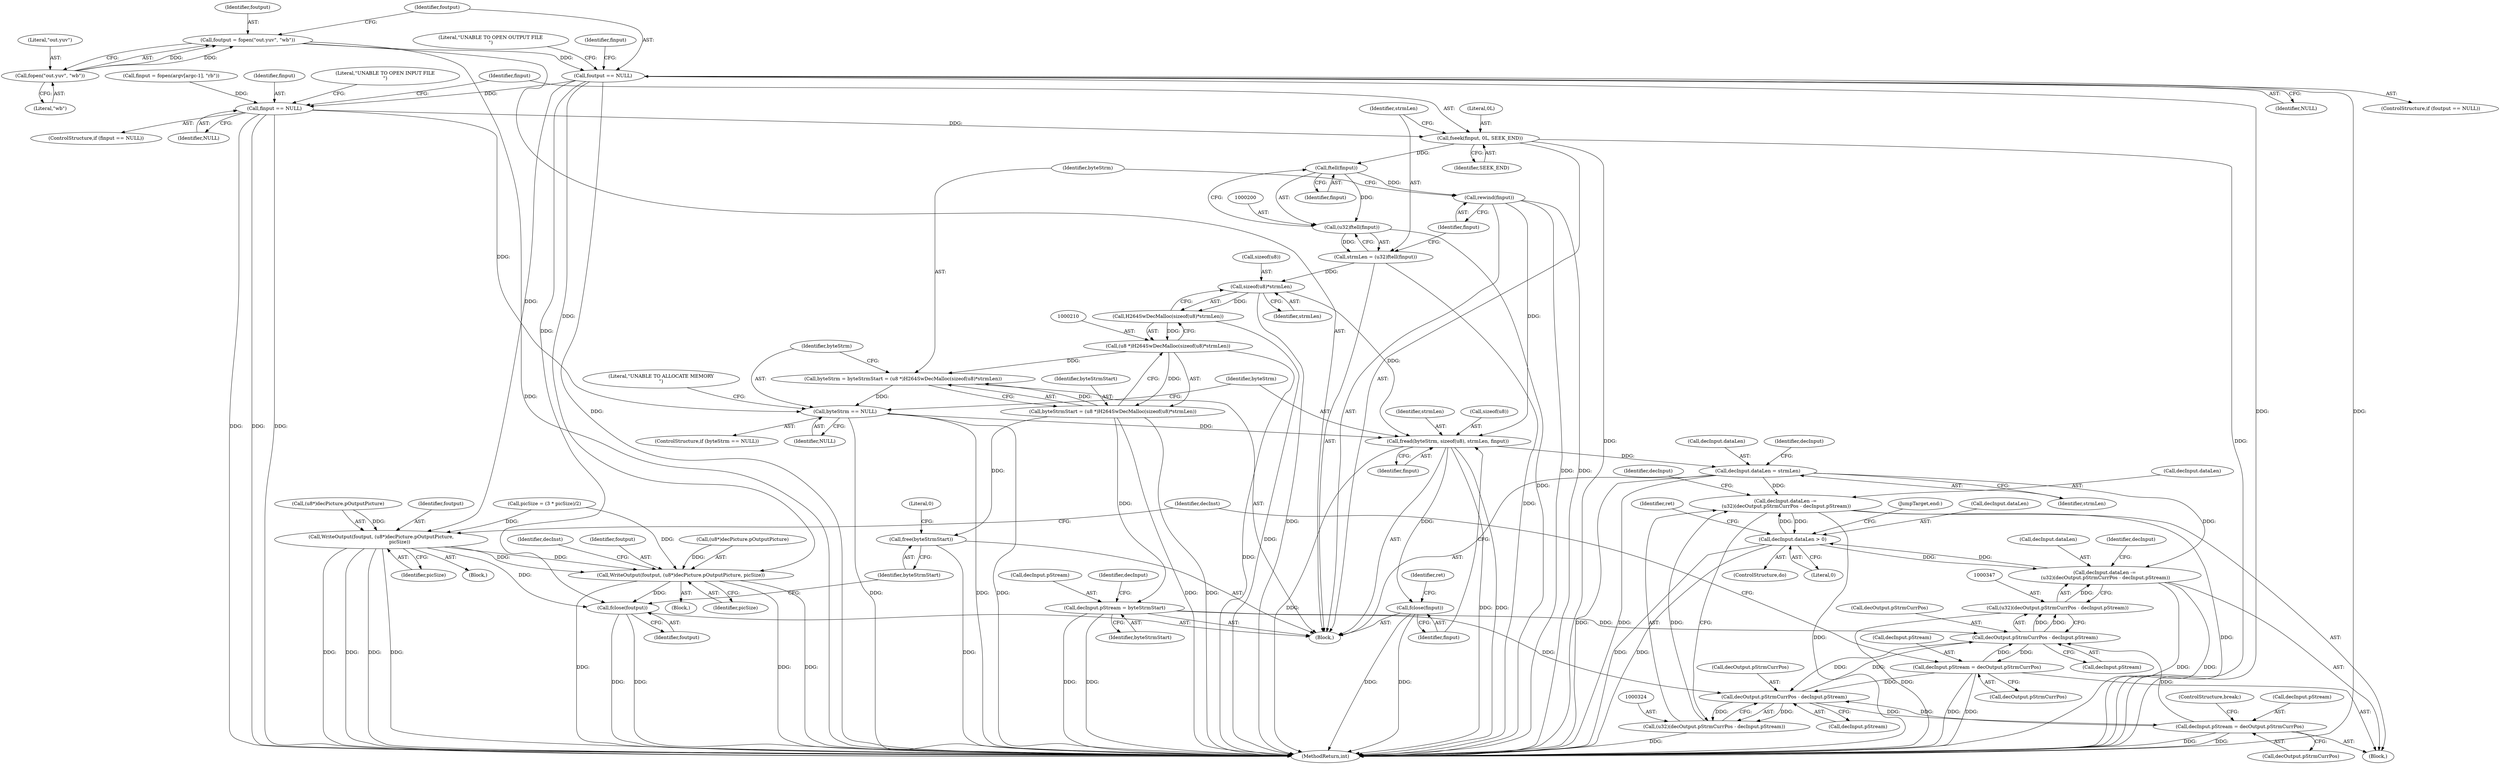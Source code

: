 digraph "0_Android_2b6f22dc64d456471a1dc6df09d515771d1427c8_1@API" {
"1000159" [label="(Call,foutput = fopen(\"out.yuv\", \"wb\"))"];
"1000161" [label="(Call,fopen(\"out.yuv\", \"wb\"))"];
"1000165" [label="(Call,foutput == NULL)"];
"1000184" [label="(Call,finput == NULL)"];
"1000193" [label="(Call,fseek(finput, 0L, SEEK_END))"];
"1000201" [label="(Call,ftell(finput))"];
"1000199" [label="(Call,(u32)ftell(finput))"];
"1000197" [label="(Call,strmLen = (u32)ftell(finput))"];
"1000212" [label="(Call,sizeof(u8)*strmLen)"];
"1000211" [label="(Call,H264SwDecMalloc(sizeof(u8)*strmLen))"];
"1000209" [label="(Call,(u8 *)H264SwDecMalloc(sizeof(u8)*strmLen))"];
"1000205" [label="(Call,byteStrm = byteStrmStart = (u8 *)H264SwDecMalloc(sizeof(u8)*strmLen))"];
"1000217" [label="(Call,byteStrm == NULL)"];
"1000226" [label="(Call,fread(byteStrm, sizeof(u8), strmLen, finput))"];
"1000232" [label="(Call,fclose(finput))"];
"1000255" [label="(Call,decInput.dataLen = strmLen)"];
"1000319" [label="(Call,decInput.dataLen -=\n (u32)(decOutput.pStrmCurrPos - decInput.pStream))"];
"1000406" [label="(Call,decInput.dataLen > 0)"];
"1000342" [label="(Call,decInput.dataLen -=\n (u32)(decOutput.pStrmCurrPos - decInput.pStream))"];
"1000207" [label="(Call,byteStrmStart = (u8 *)H264SwDecMalloc(sizeof(u8)*strmLen))"];
"1000250" [label="(Call,decInput.pStream = byteStrmStart)"];
"1000325" [label="(Call,decOutput.pStrmCurrPos - decInput.pStream)"];
"1000323" [label="(Call,(u32)(decOutput.pStrmCurrPos - decInput.pStream))"];
"1000332" [label="(Call,decInput.pStream = decOutput.pStrmCurrPos)"];
"1000348" [label="(Call,decOutput.pStrmCurrPos - decInput.pStream)"];
"1000346" [label="(Call,(u32)(decOutput.pStrmCurrPos - decInput.pStream))"];
"1000355" [label="(Call,decInput.pStream = decOutput.pStrmCurrPos)"];
"1000449" [label="(Call,free(byteStrmStart))"];
"1000203" [label="(Call,rewind(finput))"];
"1000387" [label="(Call,WriteOutput(foutput, (u8*)decPicture.pOutputPicture,\n                        picSize))"];
"1000437" [label="(Call,WriteOutput(foutput, (u8*)decPicture.pOutputPicture, picSize))"];
"1000447" [label="(Call,fclose(foutput))"];
"1000227" [label="(Identifier,byteStrm)"];
"1000204" [label="(Identifier,finput)"];
"1000438" [label="(Identifier,foutput)"];
"1000388" [label="(Identifier,foutput)"];
"1000226" [label="(Call,fread(byteStrm, sizeof(u8), strmLen, finput))"];
"1000359" [label="(Call,decOutput.pStrmCurrPos)"];
"1000420" [label="(Block,)"];
"1000203" [label="(Call,rewind(finput))"];
"1000406" [label="(Call,decInput.dataLen > 0)"];
"1000166" [label="(Identifier,foutput)"];
"1000257" [label="(Identifier,decInput)"];
"1000357" [label="(Identifier,decInput)"];
"1000250" [label="(Call,decInput.pStream = byteStrmStart)"];
"1000183" [label="(ControlStructure,if (finput == NULL))"];
"1000201" [label="(Call,ftell(finput))"];
"1000213" [label="(Call,sizeof(u8))"];
"1000233" [label="(Identifier,finput)"];
"1000332" [label="(Call,decInput.pStream = decOutput.pStrmCurrPos)"];
"1000175" [label="(Identifier,finput)"];
"1000450" [label="(Identifier,byteStrmStart)"];
"1000132" [label="(Block,)"];
"1000268" [label="(ControlStructure,do)"];
"1000325" [label="(Call,decOutput.pStrmCurrPos - decInput.pStream)"];
"1000355" [label="(Call,decInput.pStream = decOutput.pStrmCurrPos)"];
"1000222" [label="(Literal,\"UNABLE TO ALLOCATE MEMORY\n\")"];
"1000339" [label="(ControlStructure,break;)"];
"1000185" [label="(Identifier,finput)"];
"1000199" [label="(Call,(u32)ftell(finput))"];
"1000165" [label="(Call,foutput == NULL)"];
"1000209" [label="(Call,(u8 *)H264SwDecMalloc(sizeof(u8)*strmLen))"];
"1000194" [label="(Identifier,finput)"];
"1000336" [label="(Call,decOutput.pStrmCurrPos)"];
"1000329" [label="(Call,decInput.pStream)"];
"1000212" [label="(Call,sizeof(u8)*strmLen)"];
"1000333" [label="(Call,decInput.pStream)"];
"1000230" [label="(Identifier,strmLen)"];
"1000159" [label="(Call,foutput = fopen(\"out.yuv\", \"wb\"))"];
"1000198" [label="(Identifier,strmLen)"];
"1000439" [label="(Call,(u8*)decPicture.pOutputPicture)"];
"1000162" [label="(Literal,\"out.yuv\")"];
"1000217" [label="(Call,byteStrm == NULL)"];
"1000415" [label="(Identifier,decInst)"];
"1000410" [label="(Literal,0)"];
"1000259" [label="(Identifier,strmLen)"];
"1000189" [label="(Literal,\"UNABLE TO OPEN INPUT FILE\n\")"];
"1000387" [label="(Call,WriteOutput(foutput, (u8*)decPicture.pOutputPicture,\n                        picSize))"];
"1000235" [label="(Identifier,ret)"];
"1000323" [label="(Call,(u32)(decOutput.pStrmCurrPos - decInput.pStream))"];
"1000326" [label="(Call,decOutput.pStrmCurrPos)"];
"1000352" [label="(Call,decInput.pStream)"];
"1000437" [label="(Call,WriteOutput(foutput, (u8*)decPicture.pOutputPicture, picSize))"];
"1000228" [label="(Call,sizeof(u8))"];
"1000232" [label="(Call,fclose(finput))"];
"1000334" [label="(Identifier,decInput)"];
"1000448" [label="(Identifier,foutput)"];
"1000216" [label="(ControlStructure,if (byteStrm == NULL))"];
"1000444" [label="(Identifier,picSize)"];
"1000161" [label="(Call,fopen(\"out.yuv\", \"wb\"))"];
"1000452" [label="(Literal,0)"];
"1000254" [label="(Identifier,byteStrmStart)"];
"1000186" [label="(Identifier,NULL)"];
"1000184" [label="(Call,finput == NULL)"];
"1000411" [label="(JumpTarget,end:)"];
"1000195" [label="(Literal,0L)"];
"1000342" [label="(Call,decInput.dataLen -=\n (u32)(decOutput.pStrmCurrPos - decInput.pStream))"];
"1000343" [label="(Call,decInput.dataLen)"];
"1000447" [label="(Call,fclose(foutput))"];
"1000211" [label="(Call,H264SwDecMalloc(sizeof(u8)*strmLen))"];
"1000197" [label="(Call,strmLen = (u32)ftell(finput))"];
"1000407" [label="(Call,decInput.dataLen)"];
"1000170" [label="(Literal,\"UNABLE TO OPEN OUTPUT FILE\n\")"];
"1000346" [label="(Call,(u32)(decOutput.pStrmCurrPos - decInput.pStream))"];
"1000196" [label="(Identifier,SEEK_END)"];
"1000271" [label="(Identifier,ret)"];
"1000163" [label="(Literal,\"wb\")"];
"1000349" [label="(Call,decOutput.pStrmCurrPos)"];
"1000304" [label="(Call,picSize = (3 * picSize)/2)"];
"1000365" [label="(Identifier,decInst)"];
"1000394" [label="(Identifier,picSize)"];
"1000193" [label="(Call,fseek(finput, 0L, SEEK_END))"];
"1000449" [label="(Call,free(byteStrmStart))"];
"1000207" [label="(Call,byteStrmStart = (u8 *)H264SwDecMalloc(sizeof(u8)*strmLen))"];
"1000320" [label="(Call,decInput.dataLen)"];
"1000262" [label="(Identifier,decInput)"];
"1000255" [label="(Call,decInput.dataLen = strmLen)"];
"1000280" [label="(Block,)"];
"1000348" [label="(Call,decOutput.pStrmCurrPos - decInput.pStream)"];
"1000218" [label="(Identifier,byteStrm)"];
"1000389" [label="(Call,(u8*)decPicture.pOutputPicture)"];
"1000164" [label="(ControlStructure,if (foutput == NULL))"];
"1000174" [label="(Call,finput = fopen(argv[argc-1], \"rb\"))"];
"1000251" [label="(Call,decInput.pStream)"];
"1000453" [label="(MethodReturn,int)"];
"1000219" [label="(Identifier,NULL)"];
"1000256" [label="(Call,decInput.dataLen)"];
"1000205" [label="(Call,byteStrm = byteStrmStart = (u8 *)H264SwDecMalloc(sizeof(u8)*strmLen))"];
"1000370" [label="(Block,)"];
"1000356" [label="(Call,decInput.pStream)"];
"1000231" [label="(Identifier,finput)"];
"1000215" [label="(Identifier,strmLen)"];
"1000206" [label="(Identifier,byteStrm)"];
"1000319" [label="(Call,decInput.dataLen -=\n (u32)(decOutput.pStrmCurrPos - decInput.pStream))"];
"1000208" [label="(Identifier,byteStrmStart)"];
"1000160" [label="(Identifier,foutput)"];
"1000202" [label="(Identifier,finput)"];
"1000167" [label="(Identifier,NULL)"];
"1000159" -> "1000132"  [label="AST: "];
"1000159" -> "1000161"  [label="CFG: "];
"1000160" -> "1000159"  [label="AST: "];
"1000161" -> "1000159"  [label="AST: "];
"1000166" -> "1000159"  [label="CFG: "];
"1000159" -> "1000453"  [label="DDG: "];
"1000161" -> "1000159"  [label="DDG: "];
"1000161" -> "1000159"  [label="DDG: "];
"1000159" -> "1000165"  [label="DDG: "];
"1000161" -> "1000163"  [label="CFG: "];
"1000162" -> "1000161"  [label="AST: "];
"1000163" -> "1000161"  [label="AST: "];
"1000165" -> "1000164"  [label="AST: "];
"1000165" -> "1000167"  [label="CFG: "];
"1000166" -> "1000165"  [label="AST: "];
"1000167" -> "1000165"  [label="AST: "];
"1000170" -> "1000165"  [label="CFG: "];
"1000175" -> "1000165"  [label="CFG: "];
"1000165" -> "1000453"  [label="DDG: "];
"1000165" -> "1000453"  [label="DDG: "];
"1000165" -> "1000453"  [label="DDG: "];
"1000165" -> "1000184"  [label="DDG: "];
"1000165" -> "1000387"  [label="DDG: "];
"1000165" -> "1000437"  [label="DDG: "];
"1000165" -> "1000447"  [label="DDG: "];
"1000184" -> "1000183"  [label="AST: "];
"1000184" -> "1000186"  [label="CFG: "];
"1000185" -> "1000184"  [label="AST: "];
"1000186" -> "1000184"  [label="AST: "];
"1000189" -> "1000184"  [label="CFG: "];
"1000194" -> "1000184"  [label="CFG: "];
"1000184" -> "1000453"  [label="DDG: "];
"1000184" -> "1000453"  [label="DDG: "];
"1000184" -> "1000453"  [label="DDG: "];
"1000174" -> "1000184"  [label="DDG: "];
"1000184" -> "1000193"  [label="DDG: "];
"1000184" -> "1000217"  [label="DDG: "];
"1000193" -> "1000132"  [label="AST: "];
"1000193" -> "1000196"  [label="CFG: "];
"1000194" -> "1000193"  [label="AST: "];
"1000195" -> "1000193"  [label="AST: "];
"1000196" -> "1000193"  [label="AST: "];
"1000198" -> "1000193"  [label="CFG: "];
"1000193" -> "1000453"  [label="DDG: "];
"1000193" -> "1000453"  [label="DDG: "];
"1000193" -> "1000201"  [label="DDG: "];
"1000201" -> "1000199"  [label="AST: "];
"1000201" -> "1000202"  [label="CFG: "];
"1000202" -> "1000201"  [label="AST: "];
"1000199" -> "1000201"  [label="CFG: "];
"1000201" -> "1000199"  [label="DDG: "];
"1000201" -> "1000203"  [label="DDG: "];
"1000199" -> "1000197"  [label="AST: "];
"1000200" -> "1000199"  [label="AST: "];
"1000197" -> "1000199"  [label="CFG: "];
"1000199" -> "1000453"  [label="DDG: "];
"1000199" -> "1000197"  [label="DDG: "];
"1000197" -> "1000132"  [label="AST: "];
"1000198" -> "1000197"  [label="AST: "];
"1000204" -> "1000197"  [label="CFG: "];
"1000197" -> "1000453"  [label="DDG: "];
"1000197" -> "1000212"  [label="DDG: "];
"1000212" -> "1000211"  [label="AST: "];
"1000212" -> "1000215"  [label="CFG: "];
"1000213" -> "1000212"  [label="AST: "];
"1000215" -> "1000212"  [label="AST: "];
"1000211" -> "1000212"  [label="CFG: "];
"1000212" -> "1000453"  [label="DDG: "];
"1000212" -> "1000211"  [label="DDG: "];
"1000212" -> "1000226"  [label="DDG: "];
"1000211" -> "1000209"  [label="AST: "];
"1000209" -> "1000211"  [label="CFG: "];
"1000211" -> "1000453"  [label="DDG: "];
"1000211" -> "1000209"  [label="DDG: "];
"1000209" -> "1000207"  [label="AST: "];
"1000210" -> "1000209"  [label="AST: "];
"1000207" -> "1000209"  [label="CFG: "];
"1000209" -> "1000453"  [label="DDG: "];
"1000209" -> "1000205"  [label="DDG: "];
"1000209" -> "1000207"  [label="DDG: "];
"1000205" -> "1000132"  [label="AST: "];
"1000205" -> "1000207"  [label="CFG: "];
"1000206" -> "1000205"  [label="AST: "];
"1000207" -> "1000205"  [label="AST: "];
"1000218" -> "1000205"  [label="CFG: "];
"1000207" -> "1000205"  [label="DDG: "];
"1000205" -> "1000217"  [label="DDG: "];
"1000217" -> "1000216"  [label="AST: "];
"1000217" -> "1000219"  [label="CFG: "];
"1000218" -> "1000217"  [label="AST: "];
"1000219" -> "1000217"  [label="AST: "];
"1000222" -> "1000217"  [label="CFG: "];
"1000227" -> "1000217"  [label="CFG: "];
"1000217" -> "1000453"  [label="DDG: "];
"1000217" -> "1000453"  [label="DDG: "];
"1000217" -> "1000453"  [label="DDG: "];
"1000217" -> "1000226"  [label="DDG: "];
"1000226" -> "1000132"  [label="AST: "];
"1000226" -> "1000231"  [label="CFG: "];
"1000227" -> "1000226"  [label="AST: "];
"1000228" -> "1000226"  [label="AST: "];
"1000230" -> "1000226"  [label="AST: "];
"1000231" -> "1000226"  [label="AST: "];
"1000233" -> "1000226"  [label="CFG: "];
"1000226" -> "1000453"  [label="DDG: "];
"1000226" -> "1000453"  [label="DDG: "];
"1000226" -> "1000453"  [label="DDG: "];
"1000203" -> "1000226"  [label="DDG: "];
"1000226" -> "1000232"  [label="DDG: "];
"1000226" -> "1000255"  [label="DDG: "];
"1000232" -> "1000132"  [label="AST: "];
"1000232" -> "1000233"  [label="CFG: "];
"1000233" -> "1000232"  [label="AST: "];
"1000235" -> "1000232"  [label="CFG: "];
"1000232" -> "1000453"  [label="DDG: "];
"1000232" -> "1000453"  [label="DDG: "];
"1000255" -> "1000132"  [label="AST: "];
"1000255" -> "1000259"  [label="CFG: "];
"1000256" -> "1000255"  [label="AST: "];
"1000259" -> "1000255"  [label="AST: "];
"1000262" -> "1000255"  [label="CFG: "];
"1000255" -> "1000453"  [label="DDG: "];
"1000255" -> "1000453"  [label="DDG: "];
"1000255" -> "1000319"  [label="DDG: "];
"1000255" -> "1000342"  [label="DDG: "];
"1000319" -> "1000280"  [label="AST: "];
"1000319" -> "1000323"  [label="CFG: "];
"1000320" -> "1000319"  [label="AST: "];
"1000323" -> "1000319"  [label="AST: "];
"1000334" -> "1000319"  [label="CFG: "];
"1000319" -> "1000453"  [label="DDG: "];
"1000319" -> "1000453"  [label="DDG: "];
"1000323" -> "1000319"  [label="DDG: "];
"1000406" -> "1000319"  [label="DDG: "];
"1000319" -> "1000406"  [label="DDG: "];
"1000406" -> "1000268"  [label="AST: "];
"1000406" -> "1000410"  [label="CFG: "];
"1000407" -> "1000406"  [label="AST: "];
"1000410" -> "1000406"  [label="AST: "];
"1000271" -> "1000406"  [label="CFG: "];
"1000411" -> "1000406"  [label="CFG: "];
"1000406" -> "1000453"  [label="DDG: "];
"1000406" -> "1000453"  [label="DDG: "];
"1000406" -> "1000342"  [label="DDG: "];
"1000342" -> "1000406"  [label="DDG: "];
"1000342" -> "1000280"  [label="AST: "];
"1000342" -> "1000346"  [label="CFG: "];
"1000343" -> "1000342"  [label="AST: "];
"1000346" -> "1000342"  [label="AST: "];
"1000357" -> "1000342"  [label="CFG: "];
"1000342" -> "1000453"  [label="DDG: "];
"1000342" -> "1000453"  [label="DDG: "];
"1000346" -> "1000342"  [label="DDG: "];
"1000208" -> "1000207"  [label="AST: "];
"1000207" -> "1000453"  [label="DDG: "];
"1000207" -> "1000453"  [label="DDG: "];
"1000207" -> "1000250"  [label="DDG: "];
"1000207" -> "1000449"  [label="DDG: "];
"1000250" -> "1000132"  [label="AST: "];
"1000250" -> "1000254"  [label="CFG: "];
"1000251" -> "1000250"  [label="AST: "];
"1000254" -> "1000250"  [label="AST: "];
"1000257" -> "1000250"  [label="CFG: "];
"1000250" -> "1000453"  [label="DDG: "];
"1000250" -> "1000453"  [label="DDG: "];
"1000250" -> "1000325"  [label="DDG: "];
"1000250" -> "1000348"  [label="DDG: "];
"1000325" -> "1000323"  [label="AST: "];
"1000325" -> "1000329"  [label="CFG: "];
"1000326" -> "1000325"  [label="AST: "];
"1000329" -> "1000325"  [label="AST: "];
"1000323" -> "1000325"  [label="CFG: "];
"1000325" -> "1000323"  [label="DDG: "];
"1000325" -> "1000323"  [label="DDG: "];
"1000348" -> "1000325"  [label="DDG: "];
"1000355" -> "1000325"  [label="DDG: "];
"1000332" -> "1000325"  [label="DDG: "];
"1000325" -> "1000332"  [label="DDG: "];
"1000325" -> "1000348"  [label="DDG: "];
"1000324" -> "1000323"  [label="AST: "];
"1000323" -> "1000453"  [label="DDG: "];
"1000332" -> "1000280"  [label="AST: "];
"1000332" -> "1000336"  [label="CFG: "];
"1000333" -> "1000332"  [label="AST: "];
"1000336" -> "1000332"  [label="AST: "];
"1000339" -> "1000332"  [label="CFG: "];
"1000332" -> "1000453"  [label="DDG: "];
"1000332" -> "1000453"  [label="DDG: "];
"1000332" -> "1000348"  [label="DDG: "];
"1000348" -> "1000346"  [label="AST: "];
"1000348" -> "1000352"  [label="CFG: "];
"1000349" -> "1000348"  [label="AST: "];
"1000352" -> "1000348"  [label="AST: "];
"1000346" -> "1000348"  [label="CFG: "];
"1000348" -> "1000346"  [label="DDG: "];
"1000348" -> "1000346"  [label="DDG: "];
"1000355" -> "1000348"  [label="DDG: "];
"1000348" -> "1000355"  [label="DDG: "];
"1000347" -> "1000346"  [label="AST: "];
"1000346" -> "1000453"  [label="DDG: "];
"1000355" -> "1000280"  [label="AST: "];
"1000355" -> "1000359"  [label="CFG: "];
"1000356" -> "1000355"  [label="AST: "];
"1000359" -> "1000355"  [label="AST: "];
"1000365" -> "1000355"  [label="CFG: "];
"1000355" -> "1000453"  [label="DDG: "];
"1000355" -> "1000453"  [label="DDG: "];
"1000449" -> "1000132"  [label="AST: "];
"1000449" -> "1000450"  [label="CFG: "];
"1000450" -> "1000449"  [label="AST: "];
"1000452" -> "1000449"  [label="CFG: "];
"1000449" -> "1000453"  [label="DDG: "];
"1000203" -> "1000132"  [label="AST: "];
"1000203" -> "1000204"  [label="CFG: "];
"1000204" -> "1000203"  [label="AST: "];
"1000206" -> "1000203"  [label="CFG: "];
"1000203" -> "1000453"  [label="DDG: "];
"1000203" -> "1000453"  [label="DDG: "];
"1000387" -> "1000370"  [label="AST: "];
"1000387" -> "1000394"  [label="CFG: "];
"1000388" -> "1000387"  [label="AST: "];
"1000389" -> "1000387"  [label="AST: "];
"1000394" -> "1000387"  [label="AST: "];
"1000365" -> "1000387"  [label="CFG: "];
"1000387" -> "1000453"  [label="DDG: "];
"1000387" -> "1000453"  [label="DDG: "];
"1000387" -> "1000453"  [label="DDG: "];
"1000387" -> "1000453"  [label="DDG: "];
"1000389" -> "1000387"  [label="DDG: "];
"1000304" -> "1000387"  [label="DDG: "];
"1000387" -> "1000437"  [label="DDG: "];
"1000387" -> "1000437"  [label="DDG: "];
"1000387" -> "1000447"  [label="DDG: "];
"1000437" -> "1000420"  [label="AST: "];
"1000437" -> "1000444"  [label="CFG: "];
"1000438" -> "1000437"  [label="AST: "];
"1000439" -> "1000437"  [label="AST: "];
"1000444" -> "1000437"  [label="AST: "];
"1000415" -> "1000437"  [label="CFG: "];
"1000437" -> "1000453"  [label="DDG: "];
"1000437" -> "1000453"  [label="DDG: "];
"1000437" -> "1000453"  [label="DDG: "];
"1000439" -> "1000437"  [label="DDG: "];
"1000304" -> "1000437"  [label="DDG: "];
"1000437" -> "1000447"  [label="DDG: "];
"1000447" -> "1000132"  [label="AST: "];
"1000447" -> "1000448"  [label="CFG: "];
"1000448" -> "1000447"  [label="AST: "];
"1000450" -> "1000447"  [label="CFG: "];
"1000447" -> "1000453"  [label="DDG: "];
"1000447" -> "1000453"  [label="DDG: "];
}
